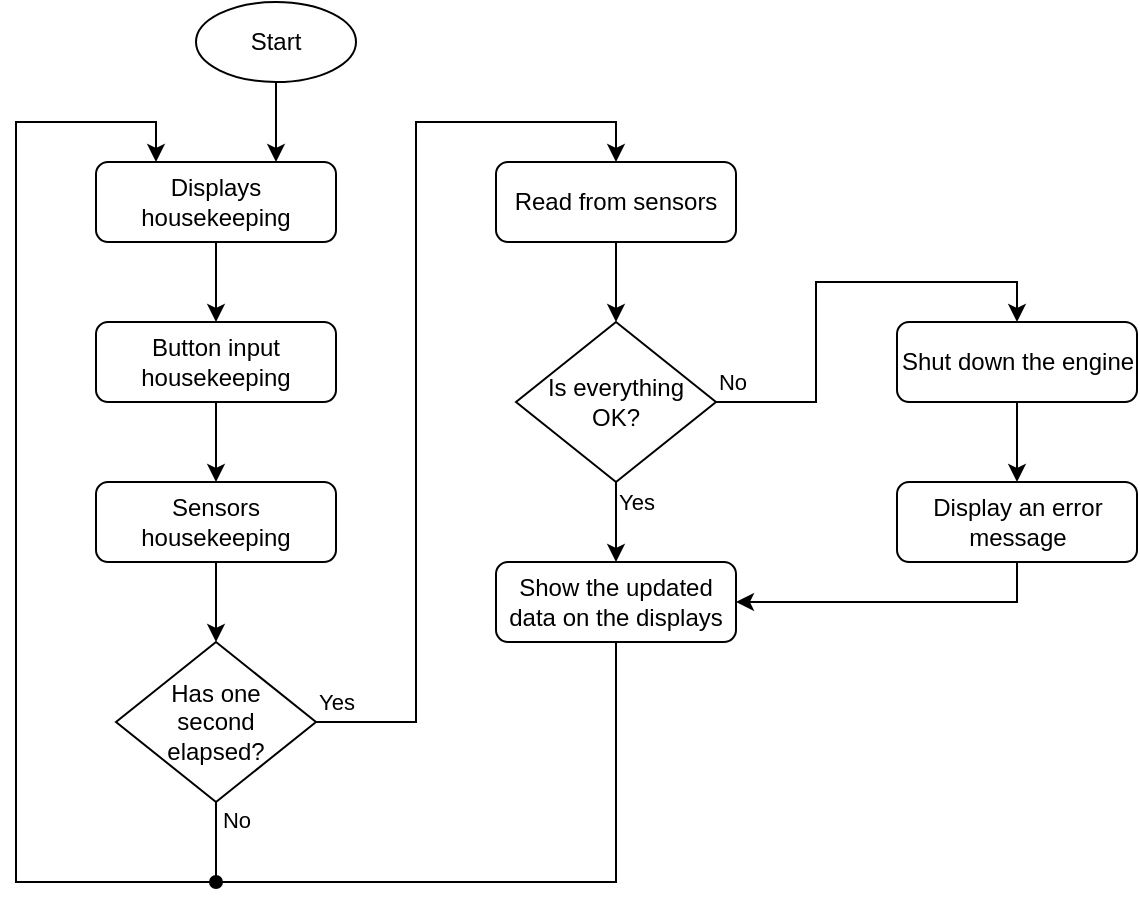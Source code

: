 <mxfile version="20.2.8" type="device"><diagram id="C5RBs43oDa-KdzZeNtuy" name="MainLoopFlowchart"><mxGraphModel dx="1422" dy="905" grid="1" gridSize="10" guides="1" tooltips="1" connect="1" arrows="1" fold="1" page="1" pageScale="1" pageWidth="888" pageHeight="500" math="0" shadow="0"><root><mxCell id="WIyWlLk6GJQsqaUBKTNV-0"/><mxCell id="WIyWlLk6GJQsqaUBKTNV-1" parent="WIyWlLk6GJQsqaUBKTNV-0"/><mxCell id="10cp3vnFTqkCy-7lCu7H-5" style="edgeStyle=orthogonalEdgeStyle;rounded=0;orthogonalLoop=1;jettySize=auto;html=1;entryX=0.5;entryY=0;entryDx=0;entryDy=0;" parent="WIyWlLk6GJQsqaUBKTNV-1" source="10cp3vnFTqkCy-7lCu7H-0" target="10cp3vnFTqkCy-7lCu7H-1" edge="1"><mxGeometry relative="1" as="geometry"/></mxCell><mxCell id="10cp3vnFTqkCy-7lCu7H-0" value="Displays housekeeping" style="rounded=1;whiteSpace=wrap;html=1;" parent="WIyWlLk6GJQsqaUBKTNV-1" vertex="1"><mxGeometry x="80" y="120" width="120" height="40" as="geometry"/></mxCell><mxCell id="10cp3vnFTqkCy-7lCu7H-6" style="edgeStyle=orthogonalEdgeStyle;rounded=0;orthogonalLoop=1;jettySize=auto;html=1;entryX=0.5;entryY=0;entryDx=0;entryDy=0;" parent="WIyWlLk6GJQsqaUBKTNV-1" source="10cp3vnFTqkCy-7lCu7H-1" target="10cp3vnFTqkCy-7lCu7H-2" edge="1"><mxGeometry relative="1" as="geometry"/></mxCell><mxCell id="10cp3vnFTqkCy-7lCu7H-1" value="Button input housekeeping" style="rounded=1;whiteSpace=wrap;html=1;" parent="WIyWlLk6GJQsqaUBKTNV-1" vertex="1"><mxGeometry x="80" y="200" width="120" height="40" as="geometry"/></mxCell><mxCell id="10cp3vnFTqkCy-7lCu7H-7" style="edgeStyle=orthogonalEdgeStyle;rounded=0;orthogonalLoop=1;jettySize=auto;html=1;entryX=0.5;entryY=0;entryDx=0;entryDy=0;" parent="WIyWlLk6GJQsqaUBKTNV-1" source="10cp3vnFTqkCy-7lCu7H-2" target="10cp3vnFTqkCy-7lCu7H-4" edge="1"><mxGeometry relative="1" as="geometry"/></mxCell><mxCell id="10cp3vnFTqkCy-7lCu7H-2" value="Sensors housekeeping" style="rounded=1;whiteSpace=wrap;html=1;" parent="WIyWlLk6GJQsqaUBKTNV-1" vertex="1"><mxGeometry x="80" y="280" width="120" height="40" as="geometry"/></mxCell><mxCell id="10cp3vnFTqkCy-7lCu7H-8" value="No" style="edgeStyle=orthogonalEdgeStyle;rounded=0;orthogonalLoop=1;jettySize=auto;html=1;entryX=0.25;entryY=0;entryDx=0;entryDy=0;" parent="WIyWlLk6GJQsqaUBKTNV-1" source="10cp3vnFTqkCy-7lCu7H-4" target="10cp3vnFTqkCy-7lCu7H-0" edge="1"><mxGeometry x="-0.971" y="10" relative="1" as="geometry"><mxPoint x="130" y="510" as="targetPoint"/><Array as="points"><mxPoint x="140" y="480"/><mxPoint x="40" y="480"/><mxPoint x="40" y="100"/><mxPoint x="110" y="100"/></Array><mxPoint as="offset"/></mxGeometry></mxCell><mxCell id="10cp3vnFTqkCy-7lCu7H-13" value="Yes" style="edgeStyle=orthogonalEdgeStyle;rounded=0;orthogonalLoop=1;jettySize=auto;html=1;entryX=0.5;entryY=0;entryDx=0;entryDy=0;" parent="WIyWlLk6GJQsqaUBKTNV-1" source="10cp3vnFTqkCy-7lCu7H-4" target="10cp3vnFTqkCy-7lCu7H-9" edge="1"><mxGeometry x="-0.957" y="10" relative="1" as="geometry"><Array as="points"><mxPoint x="240" y="400"/><mxPoint x="240" y="100"/><mxPoint x="340" y="100"/></Array><mxPoint as="offset"/></mxGeometry></mxCell><mxCell id="10cp3vnFTqkCy-7lCu7H-4" value="Has one&lt;br&gt;second&lt;br&gt;elapsed?" style="rhombus;whiteSpace=wrap;html=1;" parent="WIyWlLk6GJQsqaUBKTNV-1" vertex="1"><mxGeometry x="90" y="360" width="100" height="80" as="geometry"/></mxCell><mxCell id="10cp3vnFTqkCy-7lCu7H-12" style="edgeStyle=orthogonalEdgeStyle;rounded=0;orthogonalLoop=1;jettySize=auto;html=1;entryX=0.5;entryY=0;entryDx=0;entryDy=0;" parent="WIyWlLk6GJQsqaUBKTNV-1" source="10cp3vnFTqkCy-7lCu7H-9" target="10cp3vnFTqkCy-7lCu7H-11" edge="1"><mxGeometry relative="1" as="geometry"/></mxCell><mxCell id="10cp3vnFTqkCy-7lCu7H-9" value="Read from sensors" style="rounded=1;whiteSpace=wrap;html=1;" parent="WIyWlLk6GJQsqaUBKTNV-1" vertex="1"><mxGeometry x="280" y="120" width="120" height="40" as="geometry"/></mxCell><mxCell id="10cp3vnFTqkCy-7lCu7H-15" value="Yes" style="edgeStyle=orthogonalEdgeStyle;rounded=0;orthogonalLoop=1;jettySize=auto;html=1;entryX=0.5;entryY=0;entryDx=0;entryDy=0;" parent="WIyWlLk6GJQsqaUBKTNV-1" source="10cp3vnFTqkCy-7lCu7H-11" target="10cp3vnFTqkCy-7lCu7H-14" edge="1"><mxGeometry x="-0.5" y="10" relative="1" as="geometry"><mxPoint as="offset"/></mxGeometry></mxCell><mxCell id="10cp3vnFTqkCy-7lCu7H-19" value="No" style="edgeStyle=orthogonalEdgeStyle;rounded=0;orthogonalLoop=1;jettySize=auto;html=1;entryX=0.5;entryY=0;entryDx=0;entryDy=0;" parent="WIyWlLk6GJQsqaUBKTNV-1" source="10cp3vnFTqkCy-7lCu7H-11" target="10cp3vnFTqkCy-7lCu7H-16" edge="1"><mxGeometry x="-0.935" y="10" relative="1" as="geometry"><Array as="points"><mxPoint x="440" y="240"/><mxPoint x="440" y="180"/><mxPoint x="540" y="180"/></Array><mxPoint as="offset"/></mxGeometry></mxCell><mxCell id="10cp3vnFTqkCy-7lCu7H-11" value="Is everything&lt;br&gt;OK?" style="rhombus;whiteSpace=wrap;html=1;" parent="WIyWlLk6GJQsqaUBKTNV-1" vertex="1"><mxGeometry x="290" y="200" width="100" height="80" as="geometry"/></mxCell><mxCell id="10cp3vnFTqkCy-7lCu7H-21" style="edgeStyle=orthogonalEdgeStyle;rounded=0;orthogonalLoop=1;jettySize=auto;html=1;endArrow=oval;endFill=1;" parent="WIyWlLk6GJQsqaUBKTNV-1" source="10cp3vnFTqkCy-7lCu7H-14" edge="1"><mxGeometry relative="1" as="geometry"><mxPoint x="140" y="480" as="targetPoint"/><Array as="points"><mxPoint x="340" y="480"/></Array></mxGeometry></mxCell><mxCell id="10cp3vnFTqkCy-7lCu7H-14" value="Show the updated data on the displays" style="rounded=1;whiteSpace=wrap;html=1;" parent="WIyWlLk6GJQsqaUBKTNV-1" vertex="1"><mxGeometry x="280" y="320" width="120" height="40" as="geometry"/></mxCell><mxCell id="10cp3vnFTqkCy-7lCu7H-18" style="edgeStyle=orthogonalEdgeStyle;rounded=0;orthogonalLoop=1;jettySize=auto;html=1;entryX=0.5;entryY=0;entryDx=0;entryDy=0;" parent="WIyWlLk6GJQsqaUBKTNV-1" source="10cp3vnFTqkCy-7lCu7H-16" target="10cp3vnFTqkCy-7lCu7H-17" edge="1"><mxGeometry relative="1" as="geometry"/></mxCell><mxCell id="10cp3vnFTqkCy-7lCu7H-16" value="Shut down the engine" style="rounded=1;whiteSpace=wrap;html=1;" parent="WIyWlLk6GJQsqaUBKTNV-1" vertex="1"><mxGeometry x="480.5" y="200" width="120" height="40" as="geometry"/></mxCell><mxCell id="10cp3vnFTqkCy-7lCu7H-20" style="edgeStyle=orthogonalEdgeStyle;rounded=0;orthogonalLoop=1;jettySize=auto;html=1;entryX=1;entryY=0.5;entryDx=0;entryDy=0;exitX=0.5;exitY=1;exitDx=0;exitDy=0;" parent="WIyWlLk6GJQsqaUBKTNV-1" source="10cp3vnFTqkCy-7lCu7H-17" target="10cp3vnFTqkCy-7lCu7H-14" edge="1"><mxGeometry relative="1" as="geometry"/></mxCell><mxCell id="10cp3vnFTqkCy-7lCu7H-17" value="Display an error message" style="rounded=1;whiteSpace=wrap;html=1;" parent="WIyWlLk6GJQsqaUBKTNV-1" vertex="1"><mxGeometry x="480.5" y="280" width="120" height="40" as="geometry"/></mxCell><mxCell id="10cp3vnFTqkCy-7lCu7H-26" style="edgeStyle=orthogonalEdgeStyle;rounded=0;orthogonalLoop=1;jettySize=auto;html=1;entryX=0.75;entryY=0;entryDx=0;entryDy=0;endArrow=classic;endFill=1;" parent="WIyWlLk6GJQsqaUBKTNV-1" source="10cp3vnFTqkCy-7lCu7H-23" target="10cp3vnFTqkCy-7lCu7H-0" edge="1"><mxGeometry relative="1" as="geometry"/></mxCell><mxCell id="10cp3vnFTqkCy-7lCu7H-23" value="Start" style="ellipse;whiteSpace=wrap;html=1;" parent="WIyWlLk6GJQsqaUBKTNV-1" vertex="1"><mxGeometry x="130" y="40" width="80" height="40" as="geometry"/></mxCell></root></mxGraphModel></diagram></mxfile>